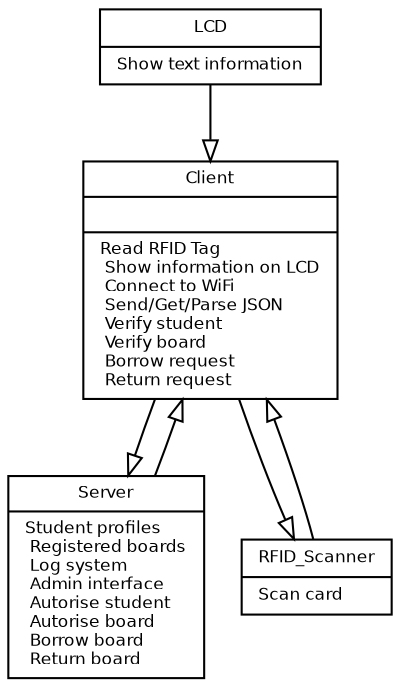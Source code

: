 digraph G {
        graph [ dpi = 300 ]
        fontname = "Bitstream Vera Sans"
        fontsize = 8

        node [
                fontname = "Bitstream Vera Sans"
                fontsize = 8
                shape = "record"
        ]

        edge [
                fontname = "Bitstream Vera Sans"
                fontsize = 8
        ]

        Client [
                label = "{Client|
                        |
                        Read RFID Tag\l
                        Show information on LCD\l 
                        Connect to WiFi\l
                        Send/Get/Parse JSON\l
                        Verify student\l
                        Verify board\l
                        Borrow request\l
                        Return request\l}"
        ]

        Server [
                label = "{Server|
                        Student profiles\l
                        Registered boards\l
                        Log system\l
                        Admin interface\l
                        Autorise student\l
                        Autorise board\l
                        Borrow board\l
                        Return board\l}"
        ]

        RFID_Scanner [
                label = "{RFID_Scanner|
                        Scan card\l
                        }"
        ]

        LCD [
                label = "{LCD|
                        Show text information\l
                        }"
        ]

        edge [
                arrowhead = "onormal"
        ]

        RFID_Scanner -> Client
        LCD -> Client
        Server -> Client
        Client -> RFID_Scanner
        Client -> Server

}
